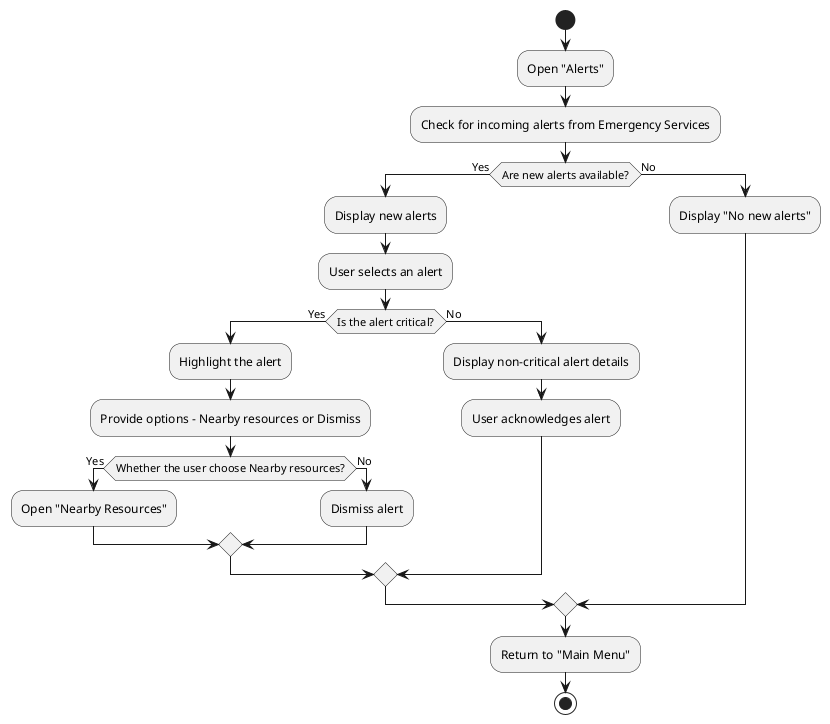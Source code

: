 @startuml
start
:Open "Alerts";
:Check for incoming alerts from Emergency Services;
if (Are new alerts available?) then (Yes)
  :Display new alerts;
  :User selects an alert;
  if (Is the alert critical?) then (Yes)
    :Highlight the alert;
    :Provide options - Nearby resources or Dismiss;
    if (Whether the user choose Nearby resources?) then (Yes)
      :Open "Nearby Resources";
    else (No)
      :Dismiss alert;
    endif
  else (No)
    :Display non-critical alert details;
    :User acknowledges alert;
  endif
else (No)
  :Display "No new alerts";
endif
:Return to "Main Menu";
stop
@enduml